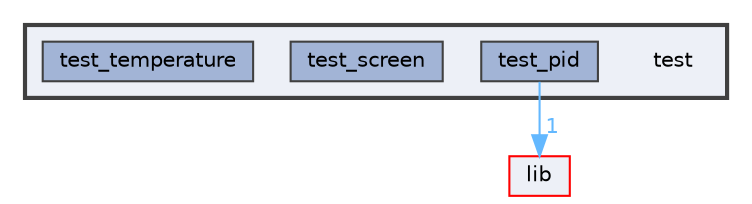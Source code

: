 digraph "test"
{
 // LATEX_PDF_SIZE
  bgcolor="transparent";
  edge [fontname=Helvetica,fontsize=10,labelfontname=Helvetica,labelfontsize=10];
  node [fontname=Helvetica,fontsize=10,shape=box,height=0.2,width=0.4];
  compound=true
  subgraph clusterdir_13e138d54eb8818da29c3992edef070a {
    graph [ bgcolor="#edf0f7", pencolor="grey25", label="", fontname=Helvetica,fontsize=10 style="filled,bold", URL="dir_13e138d54eb8818da29c3992edef070a.html",tooltip=""]
    dir_13e138d54eb8818da29c3992edef070a [shape=plaintext, label="test"];
  dir_ddbb58876aa269932b62f4892d370862 [label="test_pid", fillcolor="#a2b4d6", color="grey25", style="filled", URL="dir_ddbb58876aa269932b62f4892d370862.html",tooltip=""];
  dir_52731ece47df719a22b9b99032f0a540 [label="test_screen", fillcolor="#a2b4d6", color="grey25", style="filled", URL="dir_52731ece47df719a22b9b99032f0a540.html",tooltip=""];
  dir_f140ae0471b8985d30a33d7d160628f7 [label="test_temperature", fillcolor="#a2b4d6", color="grey25", style="filled", URL="dir_f140ae0471b8985d30a33d7d160628f7.html",tooltip=""];
  }
  dir_97aefd0d527b934f1d99a682da8fe6a9 [label="lib", fillcolor="#edf0f7", color="red", style="filled", URL="dir_97aefd0d527b934f1d99a682da8fe6a9.html",tooltip=""];
  dir_ddbb58876aa269932b62f4892d370862->dir_97aefd0d527b934f1d99a682da8fe6a9 [headlabel="1", labeldistance=1.5 headhref="dir_000007_000001.html" href="dir_000007_000001.html" color="steelblue1" fontcolor="steelblue1"];
}
